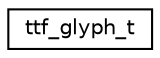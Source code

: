 digraph "Graphical Class Hierarchy"
{
 // INTERACTIVE_SVG=YES
  edge [fontname="Helvetica",fontsize="10",labelfontname="Helvetica",labelfontsize="10"];
  node [fontname="Helvetica",fontsize="10",shape=record];
  rankdir="LR";
  Node1 [label="ttf_glyph_t",height=0.2,width=0.4,color="black", fillcolor="white", style="filled",URL="$_texture_8h.html#structttf__glyph__t"];
}

